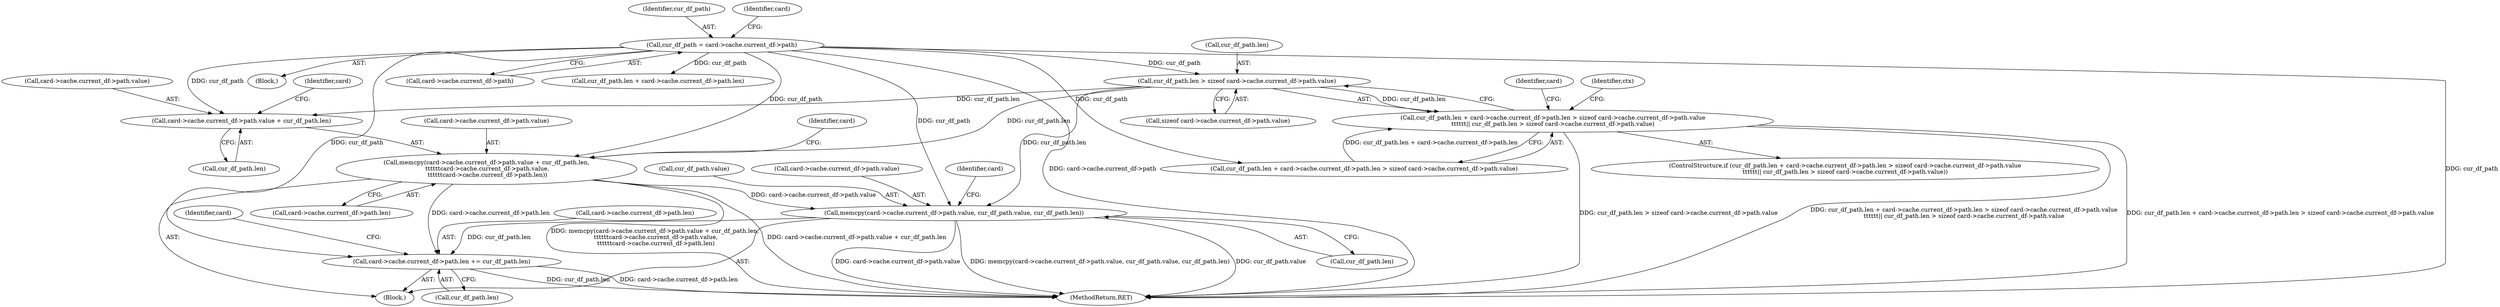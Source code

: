 digraph "0_OpenSC_8fe377e93b4b56060e5bbfb6f3142ceaeca744fa_2@API" {
"1000252" [label="(Call,cur_df_path.len > sizeof card->cache.current_df->path.value)"];
"1000191" [label="(Call,cur_df_path = card->cache.current_df->path)"];
"1000227" [label="(Call,cur_df_path.len + card->cache.current_df->path.len > sizeof card->cache.current_df->path.value\n\t\t\t\t\t\t|| cur_df_path.len > sizeof card->cache.current_df->path.value)"];
"1000269" [label="(Call,memcpy(card->cache.current_df->path.value + cur_df_path.len,\n \t\t\t\t\t\tcard->cache.current_df->path.value,\n \t\t\t\t\t\tcard->cache.current_df->path.len))"];
"1000301" [label="(Call,memcpy(card->cache.current_df->path.value, cur_df_path.value, cur_df_path.len))"];
"1000317" [label="(Call,card->cache.current_df->path.len += cur_df_path.len)"];
"1000270" [label="(Call,card->cache.current_df->path.value + cur_df_path.len)"];
"1000292" [label="(Call,card->cache.current_df->path.len)"];
"1000190" [label="(Block,)"];
"1000269" [label="(Call,memcpy(card->cache.current_df->path.value + cur_df_path.len,\n \t\t\t\t\t\tcard->cache.current_df->path.value,\n \t\t\t\t\t\tcard->cache.current_df->path.len))"];
"1000301" [label="(Call,memcpy(card->cache.current_df->path.value, cur_df_path.value, cur_df_path.len))"];
"1000192" [label="(Identifier,cur_df_path)"];
"1000385" [label="(MethodReturn,RET)"];
"1000252" [label="(Call,cur_df_path.len > sizeof card->cache.current_df->path.value)"];
"1000333" [label="(Identifier,card)"];
"1000193" [label="(Call,card->cache.current_df->path)"];
"1000318" [label="(Call,card->cache.current_df->path.len)"];
"1000327" [label="(Call,cur_df_path.len)"];
"1000226" [label="(ControlStructure,if (cur_df_path.len + card->cache.current_df->path.len > sizeof card->cache.current_df->path.value\n\t\t\t\t\t\t|| cur_df_path.len > sizeof card->cache.current_df->path.value))"];
"1000302" [label="(Call,card->cache.current_df->path.value)"];
"1000322" [label="(Identifier,card)"];
"1000229" [label="(Call,cur_df_path.len + card->cache.current_df->path.len)"];
"1000228" [label="(Call,cur_df_path.len + card->cache.current_df->path.len > sizeof card->cache.current_df->path.value)"];
"1000270" [label="(Call,card->cache.current_df->path.value + cur_df_path.len)"];
"1000225" [label="(Block,)"];
"1000227" [label="(Call,cur_df_path.len + card->cache.current_df->path.len > sizeof card->cache.current_df->path.value\n\t\t\t\t\t\t|| cur_df_path.len > sizeof card->cache.current_df->path.value)"];
"1000283" [label="(Call,card->cache.current_df->path.value)"];
"1000203" [label="(Identifier,card)"];
"1000271" [label="(Call,card->cache.current_df->path.value)"];
"1000287" [label="(Identifier,card)"];
"1000311" [label="(Call,cur_df_path.value)"];
"1000275" [label="(Identifier,card)"];
"1000267" [label="(Identifier,ctx)"];
"1000256" [label="(Call,sizeof card->cache.current_df->path.value)"];
"1000253" [label="(Call,cur_df_path.len)"];
"1000280" [label="(Call,cur_df_path.len)"];
"1000191" [label="(Call,cur_df_path = card->cache.current_df->path)"];
"1000317" [label="(Call,card->cache.current_df->path.len += cur_df_path.len)"];
"1000314" [label="(Call,cur_df_path.len)"];
"1000306" [label="(Identifier,card)"];
"1000252" -> "1000227"  [label="AST: "];
"1000252" -> "1000256"  [label="CFG: "];
"1000253" -> "1000252"  [label="AST: "];
"1000256" -> "1000252"  [label="AST: "];
"1000227" -> "1000252"  [label="CFG: "];
"1000252" -> "1000227"  [label="DDG: cur_df_path.len"];
"1000191" -> "1000252"  [label="DDG: cur_df_path"];
"1000252" -> "1000269"  [label="DDG: cur_df_path.len"];
"1000252" -> "1000270"  [label="DDG: cur_df_path.len"];
"1000252" -> "1000301"  [label="DDG: cur_df_path.len"];
"1000191" -> "1000190"  [label="AST: "];
"1000191" -> "1000193"  [label="CFG: "];
"1000192" -> "1000191"  [label="AST: "];
"1000193" -> "1000191"  [label="AST: "];
"1000203" -> "1000191"  [label="CFG: "];
"1000191" -> "1000385"  [label="DDG: card->cache.current_df->path"];
"1000191" -> "1000385"  [label="DDG: cur_df_path"];
"1000191" -> "1000228"  [label="DDG: cur_df_path"];
"1000191" -> "1000229"  [label="DDG: cur_df_path"];
"1000191" -> "1000269"  [label="DDG: cur_df_path"];
"1000191" -> "1000270"  [label="DDG: cur_df_path"];
"1000191" -> "1000301"  [label="DDG: cur_df_path"];
"1000191" -> "1000317"  [label="DDG: cur_df_path"];
"1000227" -> "1000226"  [label="AST: "];
"1000227" -> "1000228"  [label="CFG: "];
"1000228" -> "1000227"  [label="AST: "];
"1000267" -> "1000227"  [label="CFG: "];
"1000275" -> "1000227"  [label="CFG: "];
"1000227" -> "1000385"  [label="DDG: cur_df_path.len + card->cache.current_df->path.len > sizeof card->cache.current_df->path.value\n\t\t\t\t\t\t|| cur_df_path.len > sizeof card->cache.current_df->path.value"];
"1000227" -> "1000385"  [label="DDG: cur_df_path.len + card->cache.current_df->path.len > sizeof card->cache.current_df->path.value"];
"1000227" -> "1000385"  [label="DDG: cur_df_path.len > sizeof card->cache.current_df->path.value"];
"1000228" -> "1000227"  [label="DDG: cur_df_path.len + card->cache.current_df->path.len"];
"1000269" -> "1000225"  [label="AST: "];
"1000269" -> "1000292"  [label="CFG: "];
"1000270" -> "1000269"  [label="AST: "];
"1000283" -> "1000269"  [label="AST: "];
"1000292" -> "1000269"  [label="AST: "];
"1000306" -> "1000269"  [label="CFG: "];
"1000269" -> "1000385"  [label="DDG: memcpy(card->cache.current_df->path.value + cur_df_path.len,\n \t\t\t\t\t\tcard->cache.current_df->path.value,\n \t\t\t\t\t\tcard->cache.current_df->path.len)"];
"1000269" -> "1000385"  [label="DDG: card->cache.current_df->path.value + cur_df_path.len"];
"1000269" -> "1000301"  [label="DDG: card->cache.current_df->path.value"];
"1000269" -> "1000317"  [label="DDG: card->cache.current_df->path.len"];
"1000301" -> "1000225"  [label="AST: "];
"1000301" -> "1000314"  [label="CFG: "];
"1000302" -> "1000301"  [label="AST: "];
"1000311" -> "1000301"  [label="AST: "];
"1000314" -> "1000301"  [label="AST: "];
"1000322" -> "1000301"  [label="CFG: "];
"1000301" -> "1000385"  [label="DDG: memcpy(card->cache.current_df->path.value, cur_df_path.value, cur_df_path.len)"];
"1000301" -> "1000385"  [label="DDG: cur_df_path.value"];
"1000301" -> "1000385"  [label="DDG: card->cache.current_df->path.value"];
"1000301" -> "1000317"  [label="DDG: cur_df_path.len"];
"1000317" -> "1000225"  [label="AST: "];
"1000317" -> "1000327"  [label="CFG: "];
"1000318" -> "1000317"  [label="AST: "];
"1000327" -> "1000317"  [label="AST: "];
"1000333" -> "1000317"  [label="CFG: "];
"1000317" -> "1000385"  [label="DDG: cur_df_path.len"];
"1000317" -> "1000385"  [label="DDG: card->cache.current_df->path.len"];
"1000270" -> "1000280"  [label="CFG: "];
"1000271" -> "1000270"  [label="AST: "];
"1000280" -> "1000270"  [label="AST: "];
"1000287" -> "1000270"  [label="CFG: "];
}
